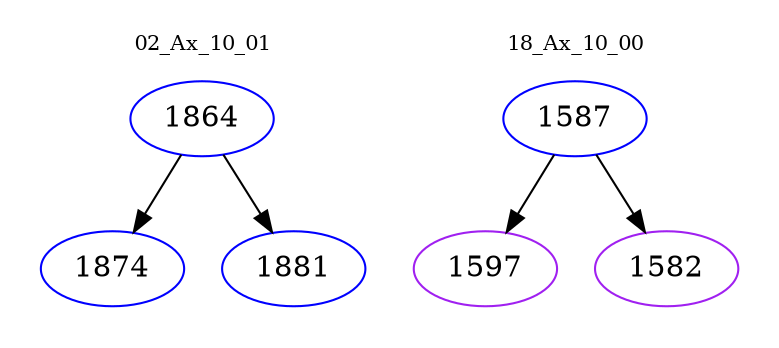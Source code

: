 digraph{
subgraph cluster_0 {
color = white
label = "02_Ax_10_01";
fontsize=10;
T0_1864 [label="1864", color="blue"]
T0_1864 -> T0_1874 [color="black"]
T0_1874 [label="1874", color="blue"]
T0_1864 -> T0_1881 [color="black"]
T0_1881 [label="1881", color="blue"]
}
subgraph cluster_1 {
color = white
label = "18_Ax_10_00";
fontsize=10;
T1_1587 [label="1587", color="blue"]
T1_1587 -> T1_1597 [color="black"]
T1_1597 [label="1597", color="purple"]
T1_1587 -> T1_1582 [color="black"]
T1_1582 [label="1582", color="purple"]
}
}

